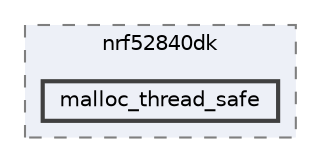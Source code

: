 digraph "/home/mj/Desktop/IoT-Chat-Digitalization/TextYourIoTDevice/bin/nrf52840dk/malloc_thread_safe"
{
 // LATEX_PDF_SIZE
  bgcolor="transparent";
  edge [fontname=Helvetica,fontsize=10,labelfontname=Helvetica,labelfontsize=10];
  node [fontname=Helvetica,fontsize=10,shape=box,height=0.2,width=0.4];
  compound=true
  subgraph clusterdir_0c725116918d2e080617d882693859a8 {
    graph [ bgcolor="#edf0f7", pencolor="grey50", label="nrf52840dk", fontname=Helvetica,fontsize=10 style="filled,dashed", URL="dir_0c725116918d2e080617d882693859a8.html",tooltip=""]
  dir_26d53f60a78cb36735978c55835b9cb9 [label="malloc_thread_safe", fillcolor="#edf0f7", color="grey25", style="filled,bold", URL="dir_26d53f60a78cb36735978c55835b9cb9.html",tooltip=""];
  }
}
